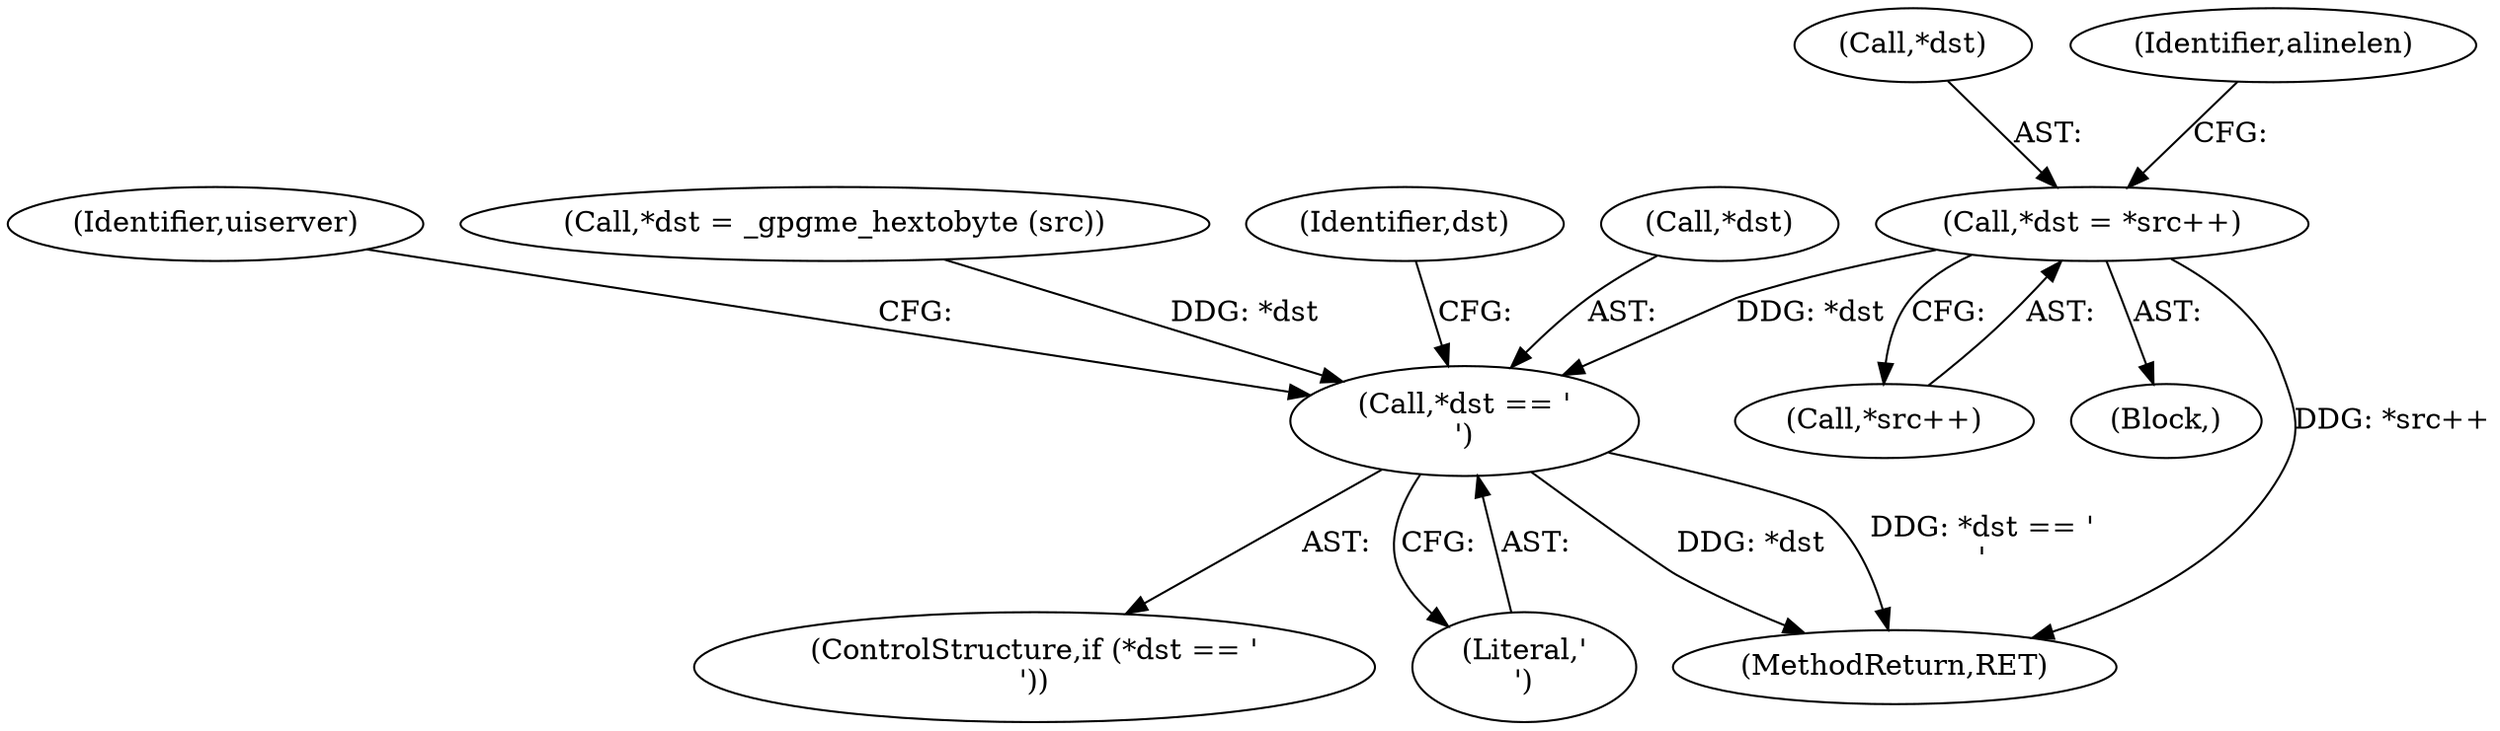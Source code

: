 digraph "0_gnupg_2cbd76f7911fc215845e89b50d6af5ff4a83dd77_0@pointer" {
"1000480" [label="(Call,*dst = *src++)"];
"1000490" [label="(Call,*dst == '\n')"];
"1000498" [label="(Identifier,uiserver)"];
"1000483" [label="(Call,*src++)"];
"1000490" [label="(Call,*dst == '\n')"];
"1000481" [label="(Call,*dst)"];
"1000467" [label="(Call,*dst = _gpgme_hextobyte (src))"];
"1000544" [label="(Identifier,dst)"];
"1000480" [label="(Call,*dst = *src++)"];
"1000489" [label="(ControlStructure,if (*dst == '\n'))"];
"1000493" [label="(Literal,'\n')"];
"1000479" [label="(Block,)"];
"1000488" [label="(Identifier,alinelen)"];
"1000871" [label="(MethodReturn,RET)"];
"1000491" [label="(Call,*dst)"];
"1000480" -> "1000479"  [label="AST: "];
"1000480" -> "1000483"  [label="CFG: "];
"1000481" -> "1000480"  [label="AST: "];
"1000483" -> "1000480"  [label="AST: "];
"1000488" -> "1000480"  [label="CFG: "];
"1000480" -> "1000871"  [label="DDG: *src++"];
"1000480" -> "1000490"  [label="DDG: *dst"];
"1000490" -> "1000489"  [label="AST: "];
"1000490" -> "1000493"  [label="CFG: "];
"1000491" -> "1000490"  [label="AST: "];
"1000493" -> "1000490"  [label="AST: "];
"1000498" -> "1000490"  [label="CFG: "];
"1000544" -> "1000490"  [label="CFG: "];
"1000490" -> "1000871"  [label="DDG: *dst"];
"1000490" -> "1000871"  [label="DDG: *dst == '\n'"];
"1000467" -> "1000490"  [label="DDG: *dst"];
}
